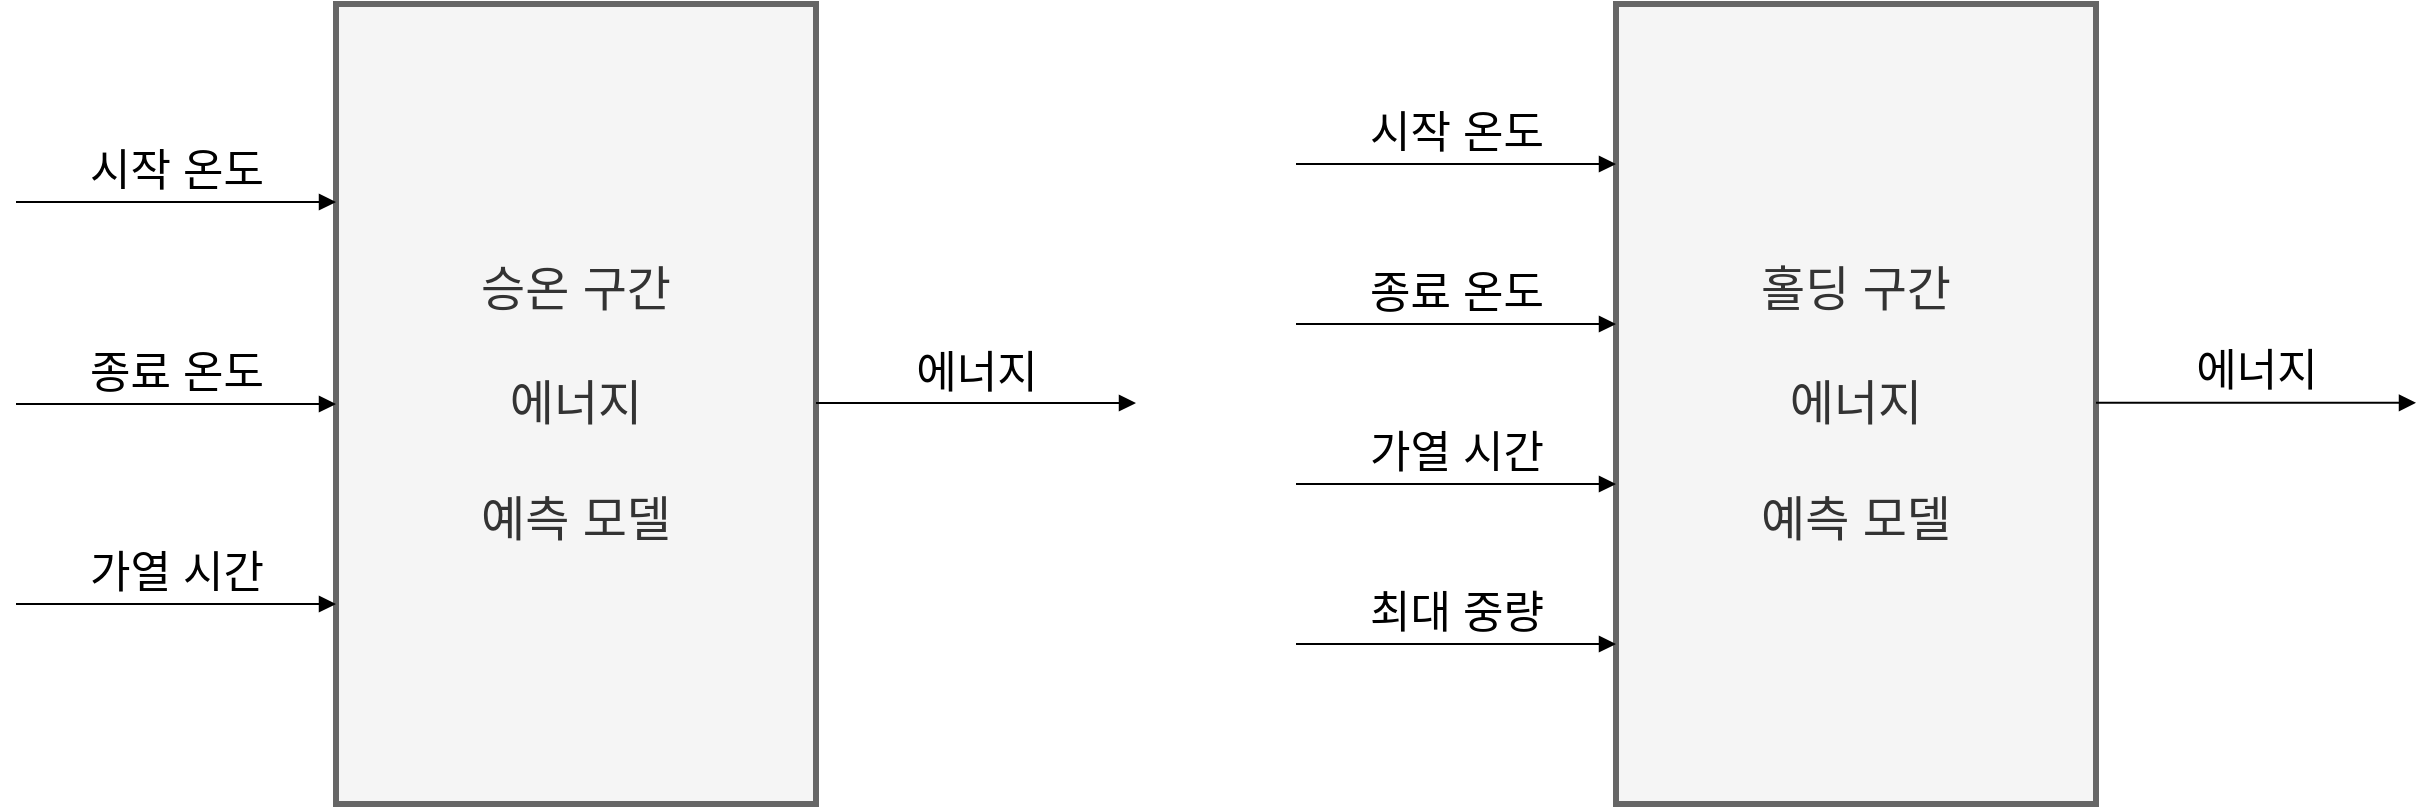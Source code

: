 <mxfile version="15.5.2" type="github">
  <diagram id="UHZMGC3lE48HG1I_97At" name="Page-1">
    <mxGraphModel dx="3321" dy="1236" grid="1" gridSize="10" guides="1" tooltips="1" connect="1" arrows="1" fold="1" page="1" pageScale="1" pageWidth="827" pageHeight="1169" math="0" shadow="0">
      <root>
        <mxCell id="0" />
        <mxCell id="1" parent="0" />
        <mxCell id="Yhd148Z0J3ZiQ2BoJHW8-1" value="&lt;font style=&quot;font-size: 24px&quot;&gt;승온 구간&lt;br&gt;&lt;br&gt;에너지 &lt;br&gt;&lt;br&gt;예측 모델&lt;/font&gt;" style="rounded=0;whiteSpace=wrap;html=1;fillColor=#f5f5f5;strokeColor=#666666;fontColor=#333333;strokeWidth=3;" parent="1" vertex="1">
          <mxGeometry x="-520" y="100" width="240" height="400" as="geometry" />
        </mxCell>
        <mxCell id="Yhd148Z0J3ZiQ2BoJHW8-2" value="&lt;font style=&quot;font-size: 22px&quot;&gt;시작 온도&lt;/font&gt;" style="html=1;verticalAlign=bottom;endArrow=block;rounded=0;edgeStyle=orthogonalEdgeStyle;" parent="1" edge="1">
          <mxGeometry width="80" relative="1" as="geometry">
            <mxPoint x="-680" y="199" as="sourcePoint" />
            <mxPoint x="-520" y="199" as="targetPoint" />
          </mxGeometry>
        </mxCell>
        <mxCell id="Yhd148Z0J3ZiQ2BoJHW8-3" value="&lt;font style=&quot;font-size: 22px&quot;&gt;종료 온도&lt;/font&gt;" style="html=1;verticalAlign=bottom;endArrow=block;rounded=0;edgeStyle=orthogonalEdgeStyle;" parent="1" edge="1">
          <mxGeometry width="80" relative="1" as="geometry">
            <mxPoint x="-680" y="300" as="sourcePoint" />
            <mxPoint x="-520" y="300" as="targetPoint" />
          </mxGeometry>
        </mxCell>
        <mxCell id="Yhd148Z0J3ZiQ2BoJHW8-4" value="&lt;font style=&quot;font-size: 22px&quot;&gt;가열 시간&lt;/font&gt;" style="html=1;verticalAlign=bottom;endArrow=block;rounded=0;edgeStyle=orthogonalEdgeStyle;" parent="1" edge="1">
          <mxGeometry width="80" relative="1" as="geometry">
            <mxPoint x="-680" y="400" as="sourcePoint" />
            <mxPoint x="-520" y="400" as="targetPoint" />
          </mxGeometry>
        </mxCell>
        <mxCell id="epl4r_hCn9XrKE2kMDHo-1" value="&lt;font style=&quot;font-size: 24px&quot;&gt;홀딩 구간&lt;br&gt;&lt;br&gt;에너지 &lt;br&gt;&lt;br&gt;예측 모델&lt;/font&gt;" style="rounded=0;whiteSpace=wrap;html=1;fillColor=#f5f5f5;strokeColor=#666666;fontColor=#333333;strokeWidth=3;" parent="1" vertex="1">
          <mxGeometry x="120" y="100" width="240" height="400" as="geometry" />
        </mxCell>
        <mxCell id="epl4r_hCn9XrKE2kMDHo-2" value="&lt;font style=&quot;font-size: 22px&quot;&gt;시작 온도&lt;/font&gt;" style="html=1;verticalAlign=bottom;endArrow=block;rounded=0;edgeStyle=orthogonalEdgeStyle;" parent="1" edge="1">
          <mxGeometry width="80" relative="1" as="geometry">
            <mxPoint x="-40" y="180" as="sourcePoint" />
            <mxPoint x="120" y="180" as="targetPoint" />
          </mxGeometry>
        </mxCell>
        <mxCell id="epl4r_hCn9XrKE2kMDHo-3" value="&lt;font style=&quot;font-size: 22px&quot;&gt;종료 온도&lt;/font&gt;" style="html=1;verticalAlign=bottom;endArrow=block;rounded=0;edgeStyle=orthogonalEdgeStyle;" parent="1" edge="1">
          <mxGeometry width="80" relative="1" as="geometry">
            <mxPoint x="-40" y="260" as="sourcePoint" />
            <mxPoint x="120" y="260" as="targetPoint" />
          </mxGeometry>
        </mxCell>
        <mxCell id="epl4r_hCn9XrKE2kMDHo-4" value="&lt;font style=&quot;font-size: 22px&quot;&gt;가열 시간&lt;/font&gt;" style="html=1;verticalAlign=bottom;endArrow=block;rounded=0;edgeStyle=orthogonalEdgeStyle;" parent="1" edge="1">
          <mxGeometry width="80" relative="1" as="geometry">
            <mxPoint x="-40" y="340" as="sourcePoint" />
            <mxPoint x="120" y="340" as="targetPoint" />
          </mxGeometry>
        </mxCell>
        <mxCell id="epl4r_hCn9XrKE2kMDHo-5" value="&lt;font style=&quot;font-size: 22px&quot;&gt;최대 중량&lt;/font&gt;" style="html=1;verticalAlign=bottom;endArrow=block;rounded=0;edgeStyle=orthogonalEdgeStyle;" parent="1" edge="1">
          <mxGeometry width="80" relative="1" as="geometry">
            <mxPoint x="-40" y="420" as="sourcePoint" />
            <mxPoint x="120" y="420" as="targetPoint" />
          </mxGeometry>
        </mxCell>
        <mxCell id="34WrXXwqNysMLgNwri8n-1" value="&lt;font style=&quot;font-size: 22px&quot;&gt;에너지&lt;/font&gt;" style="html=1;verticalAlign=bottom;endArrow=block;rounded=0;edgeStyle=orthogonalEdgeStyle;" edge="1" parent="1">
          <mxGeometry width="80" relative="1" as="geometry">
            <mxPoint x="-280" y="299.5" as="sourcePoint" />
            <mxPoint x="-120" y="299.5" as="targetPoint" />
          </mxGeometry>
        </mxCell>
        <mxCell id="34WrXXwqNysMLgNwri8n-2" value="&lt;font style=&quot;font-size: 22px&quot;&gt;에너지&lt;/font&gt;" style="html=1;verticalAlign=bottom;endArrow=block;rounded=0;edgeStyle=orthogonalEdgeStyle;" edge="1" parent="1">
          <mxGeometry width="80" relative="1" as="geometry">
            <mxPoint x="360" y="299.41" as="sourcePoint" />
            <mxPoint x="520" y="299.41" as="targetPoint" />
          </mxGeometry>
        </mxCell>
      </root>
    </mxGraphModel>
  </diagram>
</mxfile>

